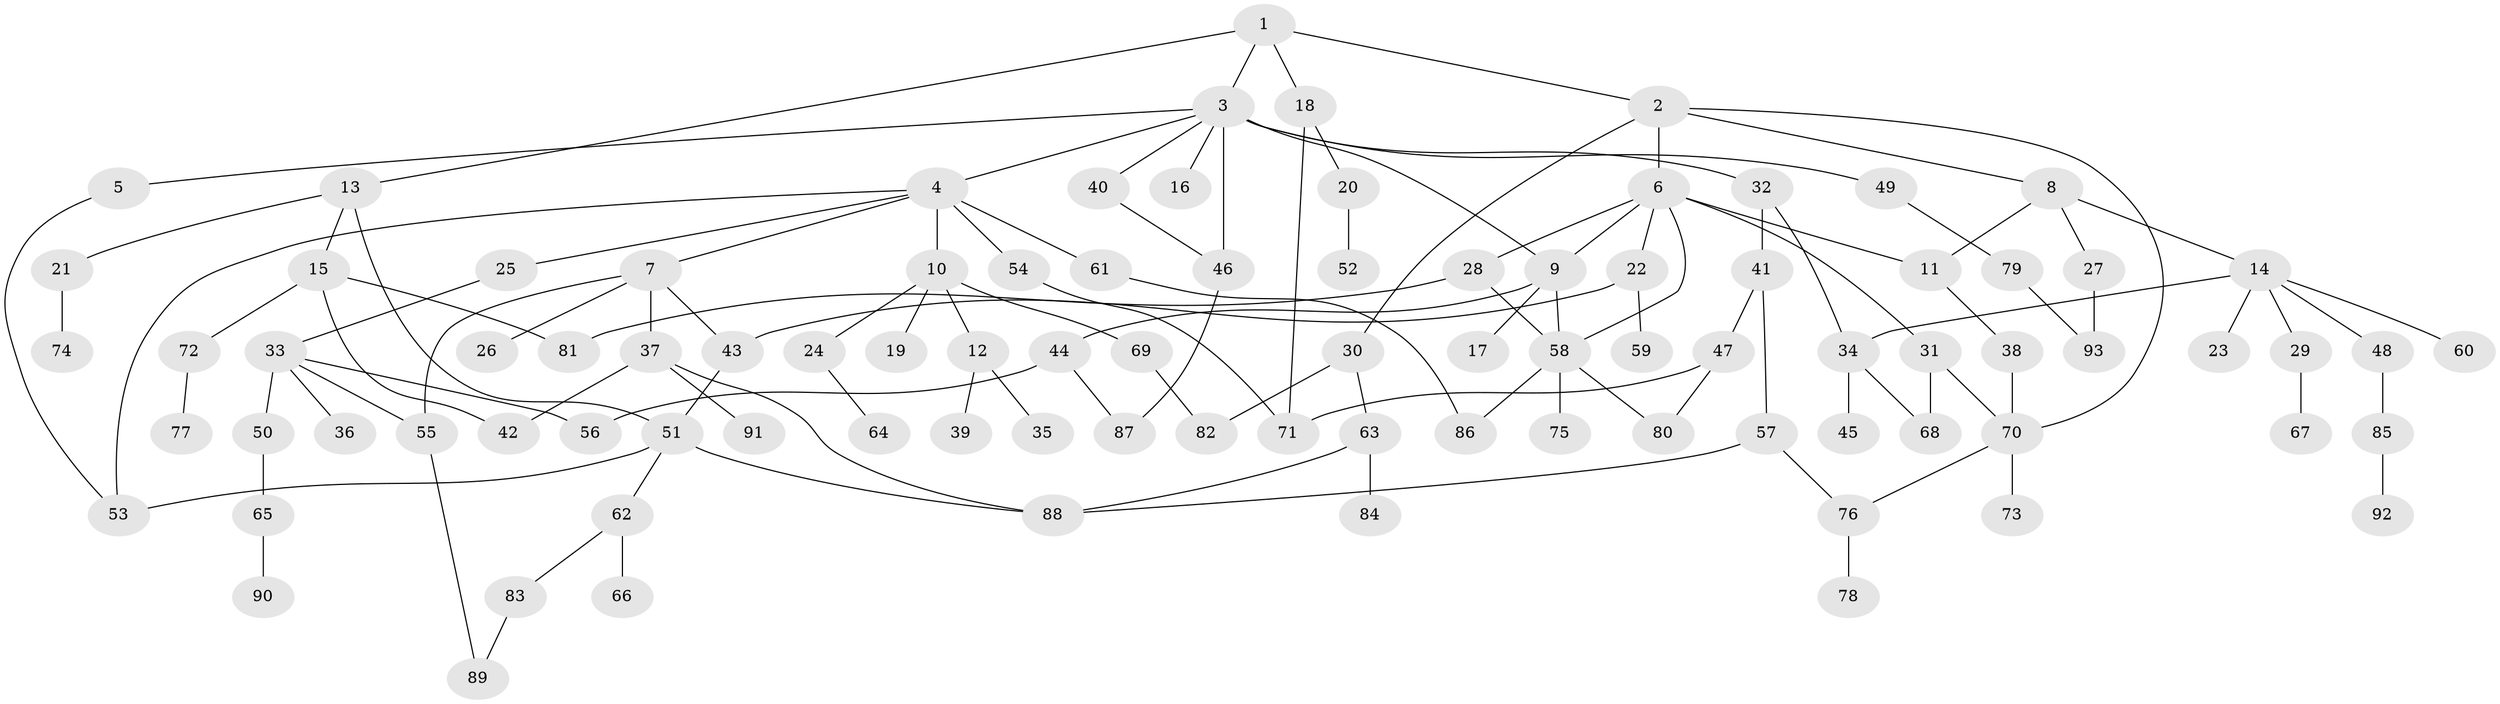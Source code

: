 // Generated by graph-tools (version 1.1) at 2025/34/03/09/25 02:34:20]
// undirected, 93 vertices, 121 edges
graph export_dot {
graph [start="1"]
  node [color=gray90,style=filled];
  1;
  2;
  3;
  4;
  5;
  6;
  7;
  8;
  9;
  10;
  11;
  12;
  13;
  14;
  15;
  16;
  17;
  18;
  19;
  20;
  21;
  22;
  23;
  24;
  25;
  26;
  27;
  28;
  29;
  30;
  31;
  32;
  33;
  34;
  35;
  36;
  37;
  38;
  39;
  40;
  41;
  42;
  43;
  44;
  45;
  46;
  47;
  48;
  49;
  50;
  51;
  52;
  53;
  54;
  55;
  56;
  57;
  58;
  59;
  60;
  61;
  62;
  63;
  64;
  65;
  66;
  67;
  68;
  69;
  70;
  71;
  72;
  73;
  74;
  75;
  76;
  77;
  78;
  79;
  80;
  81;
  82;
  83;
  84;
  85;
  86;
  87;
  88;
  89;
  90;
  91;
  92;
  93;
  1 -- 2;
  1 -- 3;
  1 -- 13;
  1 -- 18;
  2 -- 6;
  2 -- 8;
  2 -- 30;
  2 -- 70;
  3 -- 4;
  3 -- 5;
  3 -- 9;
  3 -- 16;
  3 -- 32;
  3 -- 40;
  3 -- 46;
  3 -- 49;
  4 -- 7;
  4 -- 10;
  4 -- 25;
  4 -- 54;
  4 -- 61;
  4 -- 53;
  5 -- 53;
  6 -- 11;
  6 -- 22;
  6 -- 28;
  6 -- 31;
  6 -- 58;
  6 -- 9;
  7 -- 26;
  7 -- 37;
  7 -- 43;
  7 -- 55;
  8 -- 14;
  8 -- 27;
  8 -- 11;
  9 -- 17;
  9 -- 44;
  9 -- 58;
  10 -- 12;
  10 -- 19;
  10 -- 24;
  10 -- 69;
  11 -- 38;
  12 -- 35;
  12 -- 39;
  13 -- 15;
  13 -- 21;
  13 -- 51;
  14 -- 23;
  14 -- 29;
  14 -- 48;
  14 -- 60;
  14 -- 34;
  15 -- 72;
  15 -- 42;
  15 -- 81;
  18 -- 20;
  18 -- 71;
  20 -- 52;
  21 -- 74;
  22 -- 59;
  22 -- 43;
  24 -- 64;
  25 -- 33;
  27 -- 93;
  28 -- 81;
  28 -- 58;
  29 -- 67;
  30 -- 63;
  30 -- 82;
  31 -- 70;
  31 -- 68;
  32 -- 34;
  32 -- 41;
  33 -- 36;
  33 -- 50;
  33 -- 55;
  33 -- 56;
  34 -- 45;
  34 -- 68;
  37 -- 42;
  37 -- 91;
  37 -- 88;
  38 -- 70;
  40 -- 46;
  41 -- 47;
  41 -- 57;
  43 -- 51;
  44 -- 56;
  44 -- 87;
  46 -- 87;
  47 -- 80;
  47 -- 71;
  48 -- 85;
  49 -- 79;
  50 -- 65;
  51 -- 53;
  51 -- 62;
  51 -- 88;
  54 -- 71;
  55 -- 89;
  57 -- 88;
  57 -- 76;
  58 -- 75;
  58 -- 80;
  58 -- 86;
  61 -- 86;
  62 -- 66;
  62 -- 83;
  63 -- 84;
  63 -- 88;
  65 -- 90;
  69 -- 82;
  70 -- 73;
  70 -- 76;
  72 -- 77;
  76 -- 78;
  79 -- 93;
  83 -- 89;
  85 -- 92;
}
